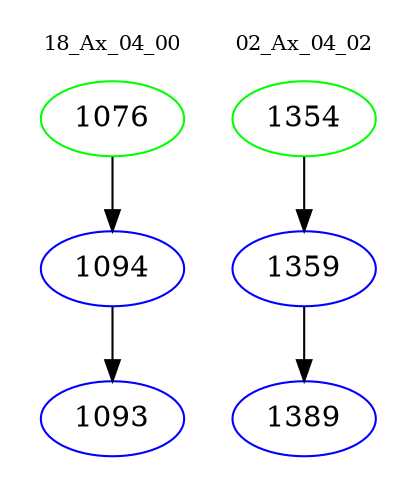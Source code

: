 digraph{
subgraph cluster_0 {
color = white
label = "18_Ax_04_00";
fontsize=10;
T0_1076 [label="1076", color="green"]
T0_1076 -> T0_1094 [color="black"]
T0_1094 [label="1094", color="blue"]
T0_1094 -> T0_1093 [color="black"]
T0_1093 [label="1093", color="blue"]
}
subgraph cluster_1 {
color = white
label = "02_Ax_04_02";
fontsize=10;
T1_1354 [label="1354", color="green"]
T1_1354 -> T1_1359 [color="black"]
T1_1359 [label="1359", color="blue"]
T1_1359 -> T1_1389 [color="black"]
T1_1389 [label="1389", color="blue"]
}
}
